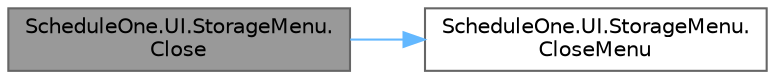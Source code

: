 digraph "ScheduleOne.UI.StorageMenu.Close"
{
 // LATEX_PDF_SIZE
  bgcolor="transparent";
  edge [fontname=Helvetica,fontsize=10,labelfontname=Helvetica,labelfontsize=10];
  node [fontname=Helvetica,fontsize=10,shape=box,height=0.2,width=0.4];
  rankdir="LR";
  Node1 [id="Node000001",label="ScheduleOne.UI.StorageMenu.\lClose",height=0.2,width=0.4,color="gray40", fillcolor="grey60", style="filled", fontcolor="black",tooltip=" "];
  Node1 -> Node2 [id="edge1_Node000001_Node000002",color="steelblue1",style="solid",tooltip=" "];
  Node2 [id="Node000002",label="ScheduleOne.UI.StorageMenu.\lCloseMenu",height=0.2,width=0.4,color="grey40", fillcolor="white", style="filled",URL="$class_schedule_one_1_1_u_i_1_1_storage_menu.html#a9e83589a85af18e143844b913b5e2306",tooltip=" "];
}
